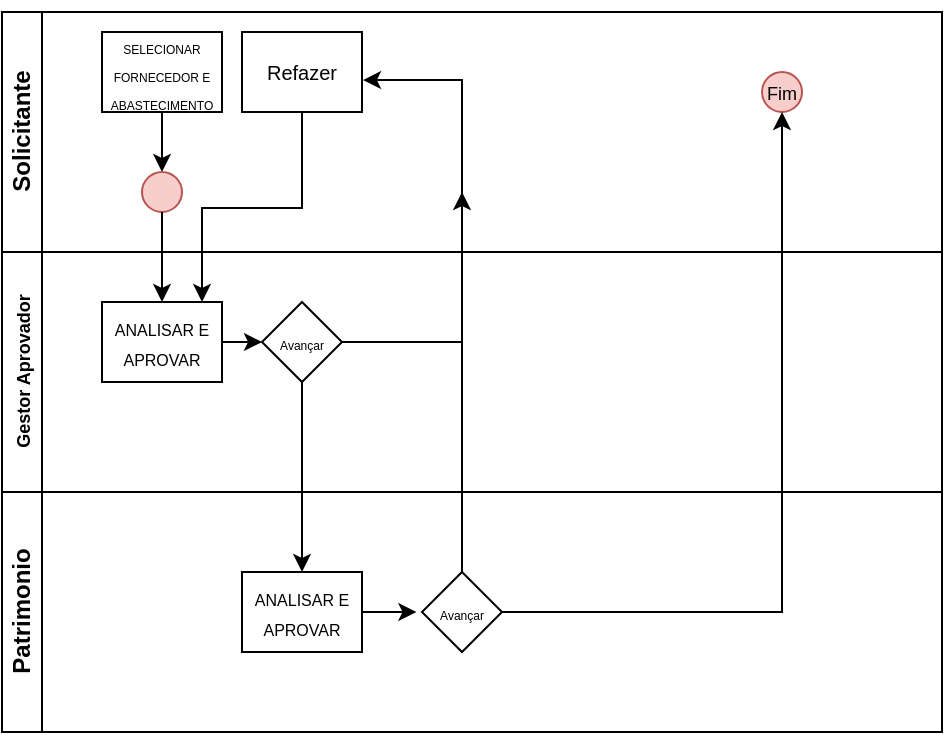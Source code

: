 <mxfile version="22.1.11" type="github">
  <diagram id="prtHgNgQTEPvFCAcTncT" name="Page-1">
    <mxGraphModel dx="767" dy="326" grid="1" gridSize="10" guides="1" tooltips="1" connect="1" arrows="1" fold="1" page="1" pageScale="1" pageWidth="827" pageHeight="1169" math="0" shadow="0">
      <root>
        <mxCell id="0" />
        <mxCell id="1" parent="0" />
        <mxCell id="dNxyNK7c78bLwvsdeMH5-19" value="" style="swimlane;html=1;childLayout=stackLayout;resizeParent=1;resizeParentMax=0;horizontal=0;startSize=0;horizontalStack=0;" parent="1" vertex="1">
          <mxGeometry x="120" y="120" width="470" height="360" as="geometry">
            <mxRectangle x="120" y="120" width="40" height="60" as="alternateBounds" />
          </mxGeometry>
        </mxCell>
        <mxCell id="dNxyNK7c78bLwvsdeMH5-20" value="Solicitante" style="swimlane;html=1;startSize=20;horizontal=0;" parent="dNxyNK7c78bLwvsdeMH5-19" vertex="1">
          <mxGeometry width="470" height="120" as="geometry" />
        </mxCell>
        <mxCell id="kWbJcFKVmSHzYa9t39UG-54" style="edgeStyle=orthogonalEdgeStyle;rounded=0;orthogonalLoop=1;jettySize=auto;html=1;exitX=0.5;exitY=1;exitDx=0;exitDy=0;entryX=0.5;entryY=0;entryDx=0;entryDy=0;" edge="1" parent="dNxyNK7c78bLwvsdeMH5-20" source="kWbJcFKVmSHzYa9t39UG-16" target="kWbJcFKVmSHzYa9t39UG-17">
          <mxGeometry relative="1" as="geometry" />
        </mxCell>
        <mxCell id="kWbJcFKVmSHzYa9t39UG-16" value="&lt;div style=&quot;&quot;&gt;&lt;font style=&quot;font-size: 6px;&quot;&gt;&lt;br&gt;&lt;/font&gt;&lt;/div&gt;&lt;div style=&quot;&quot;&gt;&lt;font style=&quot;font-size: 6px;&quot;&gt;SELECIONAR FORNECEDOR E ABASTECIMENTO&lt;/font&gt;&lt;/div&gt;&lt;div style=&quot;font-size: 11px;&quot;&gt;&lt;br&gt;&lt;/div&gt;" style="rounded=0;whiteSpace=wrap;html=1;" vertex="1" parent="dNxyNK7c78bLwvsdeMH5-20">
          <mxGeometry x="50" y="10" width="60" height="40" as="geometry" />
        </mxCell>
        <mxCell id="kWbJcFKVmSHzYa9t39UG-17" value="" style="ellipse;whiteSpace=wrap;html=1;fillColor=#f8cecc;strokeColor=#b85450;" vertex="1" parent="dNxyNK7c78bLwvsdeMH5-20">
          <mxGeometry x="70" y="80" width="20" height="20" as="geometry" />
        </mxCell>
        <mxCell id="kWbJcFKVmSHzYa9t39UG-21" value="&lt;font style=&quot;font-size: 10px;&quot;&gt;Refazer&lt;/font&gt;" style="rounded=0;whiteSpace=wrap;html=1;" vertex="1" parent="dNxyNK7c78bLwvsdeMH5-20">
          <mxGeometry x="120" y="10" width="60" height="40" as="geometry" />
        </mxCell>
        <mxCell id="kWbJcFKVmSHzYa9t39UG-37" value="&lt;font style=&quot;font-size: 9px;&quot;&gt;Fim&lt;/font&gt;" style="ellipse;whiteSpace=wrap;html=1;fillColor=#f8cecc;strokeColor=#b85450;" vertex="1" parent="dNxyNK7c78bLwvsdeMH5-20">
          <mxGeometry x="380" y="30" width="20" height="20" as="geometry" />
        </mxCell>
        <mxCell id="dNxyNK7c78bLwvsdeMH5-21" value="&lt;font style=&quot;font-size: 9px;&quot;&gt;Gestor Aprovador&lt;/font&gt;" style="swimlane;html=1;startSize=20;horizontal=0;" parent="dNxyNK7c78bLwvsdeMH5-19" vertex="1">
          <mxGeometry y="120" width="470" height="120" as="geometry" />
        </mxCell>
        <mxCell id="kWbJcFKVmSHzYa9t39UG-25" value="&lt;font style=&quot;font-size: 6px;&quot;&gt;Avançar&lt;/font&gt;" style="rhombus;whiteSpace=wrap;html=1;" vertex="1" parent="dNxyNK7c78bLwvsdeMH5-21">
          <mxGeometry x="130" y="25" width="40" height="40" as="geometry" />
        </mxCell>
        <mxCell id="kWbJcFKVmSHzYa9t39UG-56" style="edgeStyle=orthogonalEdgeStyle;rounded=0;orthogonalLoop=1;jettySize=auto;html=1;exitX=1;exitY=0.5;exitDx=0;exitDy=0;entryX=0;entryY=0.5;entryDx=0;entryDy=0;" edge="1" parent="dNxyNK7c78bLwvsdeMH5-21" source="kWbJcFKVmSHzYa9t39UG-41" target="kWbJcFKVmSHzYa9t39UG-25">
          <mxGeometry relative="1" as="geometry" />
        </mxCell>
        <mxCell id="kWbJcFKVmSHzYa9t39UG-41" value="&lt;div style=&quot;&quot;&gt;&lt;div style=&quot;&quot;&gt;&lt;font style=&quot;font-size: 8px;&quot;&gt;&lt;br&gt;&lt;/font&gt;&lt;/div&gt;&lt;div style=&quot;&quot;&gt;&lt;font style=&quot;font-size: 8px;&quot;&gt;ANALISAR E APROVAR&lt;/font&gt;&lt;/div&gt;&lt;div style=&quot;&quot;&gt;&lt;br&gt;&lt;/div&gt;&lt;/div&gt;" style="rounded=0;whiteSpace=wrap;html=1;align=center;" vertex="1" parent="dNxyNK7c78bLwvsdeMH5-21">
          <mxGeometry x="50" y="25" width="60" height="40" as="geometry" />
        </mxCell>
        <mxCell id="dNxyNK7c78bLwvsdeMH5-22" value="Patrimonio&lt;br&gt;" style="swimlane;html=1;startSize=20;horizontal=0;" parent="dNxyNK7c78bLwvsdeMH5-19" vertex="1">
          <mxGeometry y="240" width="470" height="120" as="geometry" />
        </mxCell>
        <mxCell id="kWbJcFKVmSHzYa9t39UG-61" style="edgeStyle=orthogonalEdgeStyle;rounded=0;orthogonalLoop=1;jettySize=auto;html=1;exitX=0.5;exitY=0;exitDx=0;exitDy=0;" edge="1" parent="dNxyNK7c78bLwvsdeMH5-22" source="kWbJcFKVmSHzYa9t39UG-28">
          <mxGeometry relative="1" as="geometry">
            <mxPoint x="230" y="-150" as="targetPoint" />
          </mxGeometry>
        </mxCell>
        <mxCell id="kWbJcFKVmSHzYa9t39UG-28" value="&lt;font style=&quot;font-size: 6px;&quot;&gt;Avançar&lt;/font&gt;" style="rhombus;whiteSpace=wrap;html=1;" vertex="1" parent="dNxyNK7c78bLwvsdeMH5-22">
          <mxGeometry x="210" y="40" width="40" height="40" as="geometry" />
        </mxCell>
        <mxCell id="kWbJcFKVmSHzYa9t39UG-53" value="&lt;div style=&quot;&quot;&gt;&lt;div style=&quot;&quot;&gt;&lt;font style=&quot;font-size: 8px;&quot;&gt;&lt;br&gt;&lt;/font&gt;&lt;/div&gt;&lt;div style=&quot;&quot;&gt;&lt;font style=&quot;font-size: 8px;&quot;&gt;ANALISAR E APROVAR&lt;/font&gt;&lt;/div&gt;&lt;div style=&quot;&quot;&gt;&lt;br&gt;&lt;/div&gt;&lt;/div&gt;" style="rounded=0;whiteSpace=wrap;html=1;align=center;" vertex="1" parent="dNxyNK7c78bLwvsdeMH5-22">
          <mxGeometry x="120" y="40" width="60" height="40" as="geometry" />
        </mxCell>
        <mxCell id="kWbJcFKVmSHzYa9t39UG-59" style="edgeStyle=orthogonalEdgeStyle;rounded=0;orthogonalLoop=1;jettySize=auto;html=1;exitX=1;exitY=0.5;exitDx=0;exitDy=0;entryX=-0.071;entryY=0.518;entryDx=0;entryDy=0;entryPerimeter=0;" edge="1" parent="dNxyNK7c78bLwvsdeMH5-22" source="kWbJcFKVmSHzYa9t39UG-53" target="kWbJcFKVmSHzYa9t39UG-28">
          <mxGeometry relative="1" as="geometry" />
        </mxCell>
        <mxCell id="kWbJcFKVmSHzYa9t39UG-55" style="edgeStyle=orthogonalEdgeStyle;rounded=0;orthogonalLoop=1;jettySize=auto;html=1;exitX=0.5;exitY=1;exitDx=0;exitDy=0;entryX=0.5;entryY=0;entryDx=0;entryDy=0;" edge="1" parent="dNxyNK7c78bLwvsdeMH5-19" source="kWbJcFKVmSHzYa9t39UG-17" target="kWbJcFKVmSHzYa9t39UG-41">
          <mxGeometry relative="1" as="geometry" />
        </mxCell>
        <mxCell id="kWbJcFKVmSHzYa9t39UG-58" style="edgeStyle=orthogonalEdgeStyle;rounded=0;orthogonalLoop=1;jettySize=auto;html=1;exitX=0.5;exitY=1;exitDx=0;exitDy=0;entryX=0.5;entryY=0;entryDx=0;entryDy=0;" edge="1" parent="dNxyNK7c78bLwvsdeMH5-19" source="kWbJcFKVmSHzYa9t39UG-25" target="kWbJcFKVmSHzYa9t39UG-53">
          <mxGeometry relative="1" as="geometry" />
        </mxCell>
        <mxCell id="kWbJcFKVmSHzYa9t39UG-60" style="edgeStyle=orthogonalEdgeStyle;rounded=0;orthogonalLoop=1;jettySize=auto;html=1;exitX=1;exitY=0.5;exitDx=0;exitDy=0;entryX=1.008;entryY=0.601;entryDx=0;entryDy=0;entryPerimeter=0;" edge="1" parent="dNxyNK7c78bLwvsdeMH5-19" source="kWbJcFKVmSHzYa9t39UG-25" target="kWbJcFKVmSHzYa9t39UG-21">
          <mxGeometry relative="1" as="geometry">
            <Array as="points">
              <mxPoint x="230" y="165" />
              <mxPoint x="230" y="34" />
            </Array>
          </mxGeometry>
        </mxCell>
        <mxCell id="kWbJcFKVmSHzYa9t39UG-64" style="edgeStyle=orthogonalEdgeStyle;rounded=0;orthogonalLoop=1;jettySize=auto;html=1;exitX=1;exitY=0.5;exitDx=0;exitDy=0;entryX=0.5;entryY=1;entryDx=0;entryDy=0;" edge="1" parent="dNxyNK7c78bLwvsdeMH5-19" source="kWbJcFKVmSHzYa9t39UG-28" target="kWbJcFKVmSHzYa9t39UG-37">
          <mxGeometry relative="1" as="geometry" />
        </mxCell>
        <mxCell id="kWbJcFKVmSHzYa9t39UG-69" style="edgeStyle=orthogonalEdgeStyle;rounded=0;orthogonalLoop=1;jettySize=auto;html=1;exitX=0.5;exitY=1;exitDx=0;exitDy=0;" edge="1" parent="dNxyNK7c78bLwvsdeMH5-19" source="kWbJcFKVmSHzYa9t39UG-21" target="kWbJcFKVmSHzYa9t39UG-41">
          <mxGeometry relative="1" as="geometry">
            <Array as="points">
              <mxPoint x="150" y="98" />
              <mxPoint x="100" y="98" />
            </Array>
          </mxGeometry>
        </mxCell>
      </root>
    </mxGraphModel>
  </diagram>
</mxfile>
